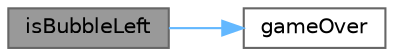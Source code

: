 digraph "isBubbleLeft"
{
 // LATEX_PDF_SIZE
  bgcolor="transparent";
  edge [fontname=Helvetica,fontsize=10,labelfontname=Helvetica,labelfontsize=10];
  node [fontname=Helvetica,fontsize=10,shape=box,height=0.2,width=0.4];
  rankdir="LR";
  Node1 [label="isBubbleLeft",height=0.2,width=0.4,color="gray40", fillcolor="grey60", style="filled", fontcolor="black",tooltip="A function that checks if all the bubbles have been eaten and sets the game state accordingly."];
  Node1 -> Node2 [color="steelblue1",style="solid"];
  Node2 [label="gameOver",height=0.2,width=0.4,color="grey40", fillcolor="white", style="filled",URL="$general_8cpp.html#a5911410731b0e459ee58c84e5ac8d7dd",tooltip=" "];
}
